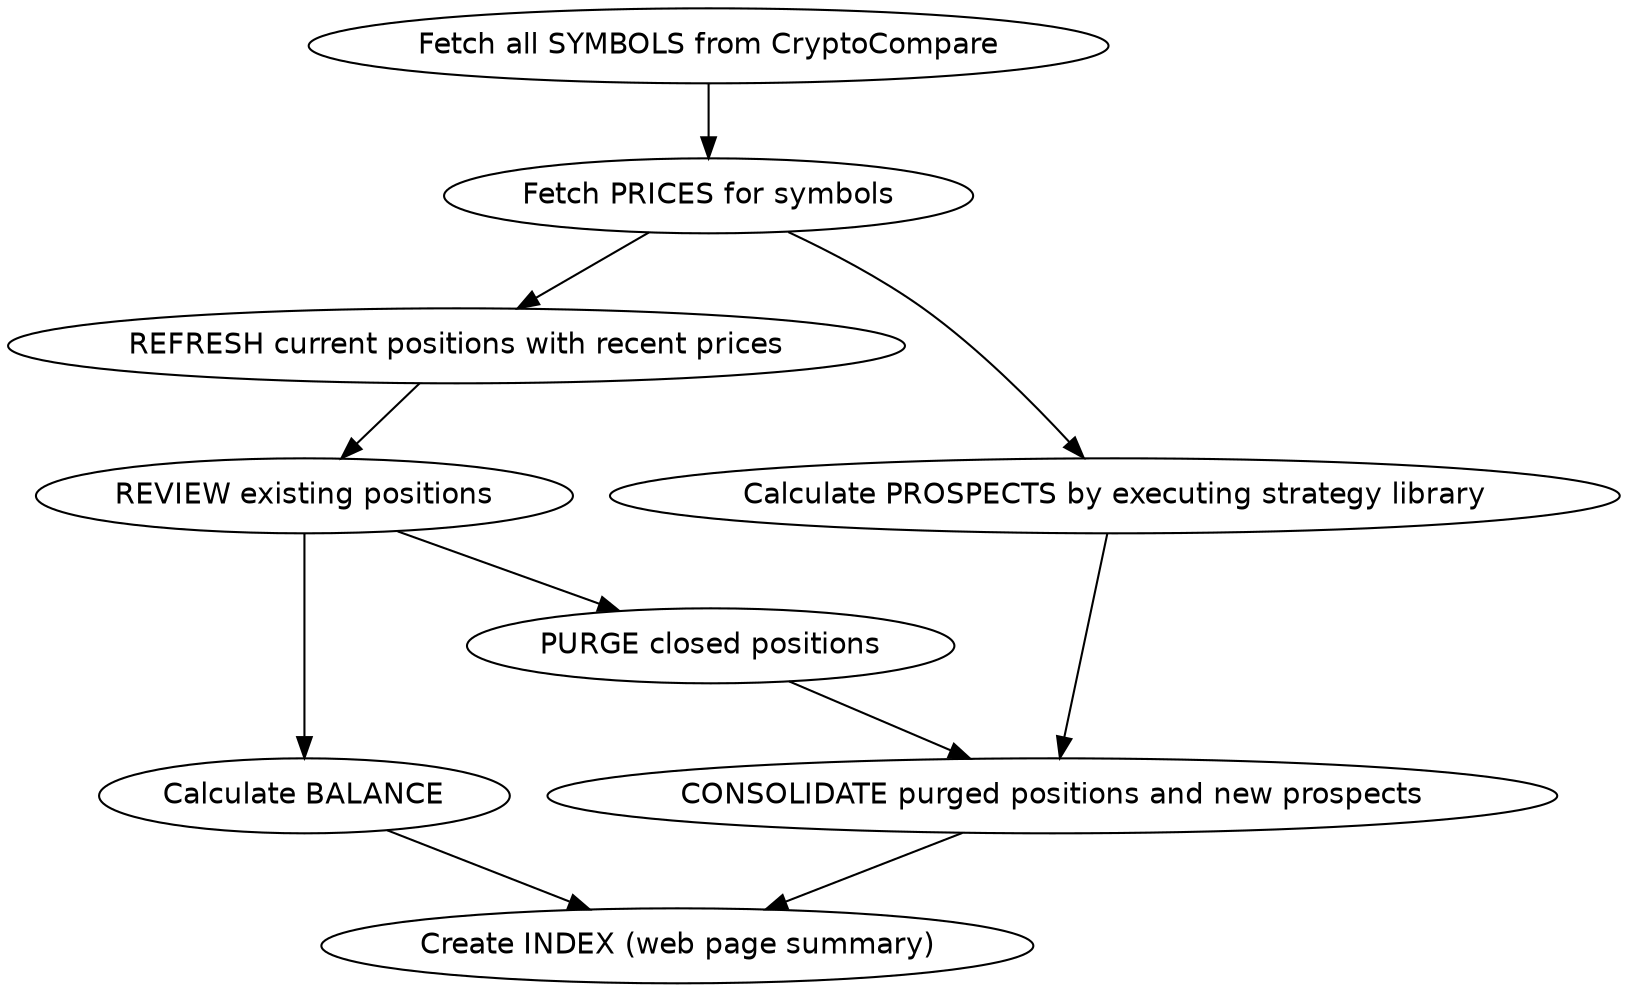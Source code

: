 digraph {

  node [fontname=Helvetica]

  review [label="REVIEW existing positions"]
  purge [label="PURGE closed positions"]
  consolidate [label="CONSOLIDATE purged positions and new prospects"]
  balance [label="Calculate BALANCE"]
  index [label="Create INDEX (web page summary)"]

  "Fetch all SYMBOLS from CryptoCompare"
    -> "Fetch PRICES for symbols"
    -> "REFRESH current positions with recent prices"
    -> review

  "Fetch PRICES for symbols"
    -> "Calculate PROSPECTS by executing strategy library"
    -> consolidate

  // Consolidate takes review and new
  review
    -> purge
    -> consolidate
    -> index

  // Balance calculation
  review
    -> balance
    -> index
}
